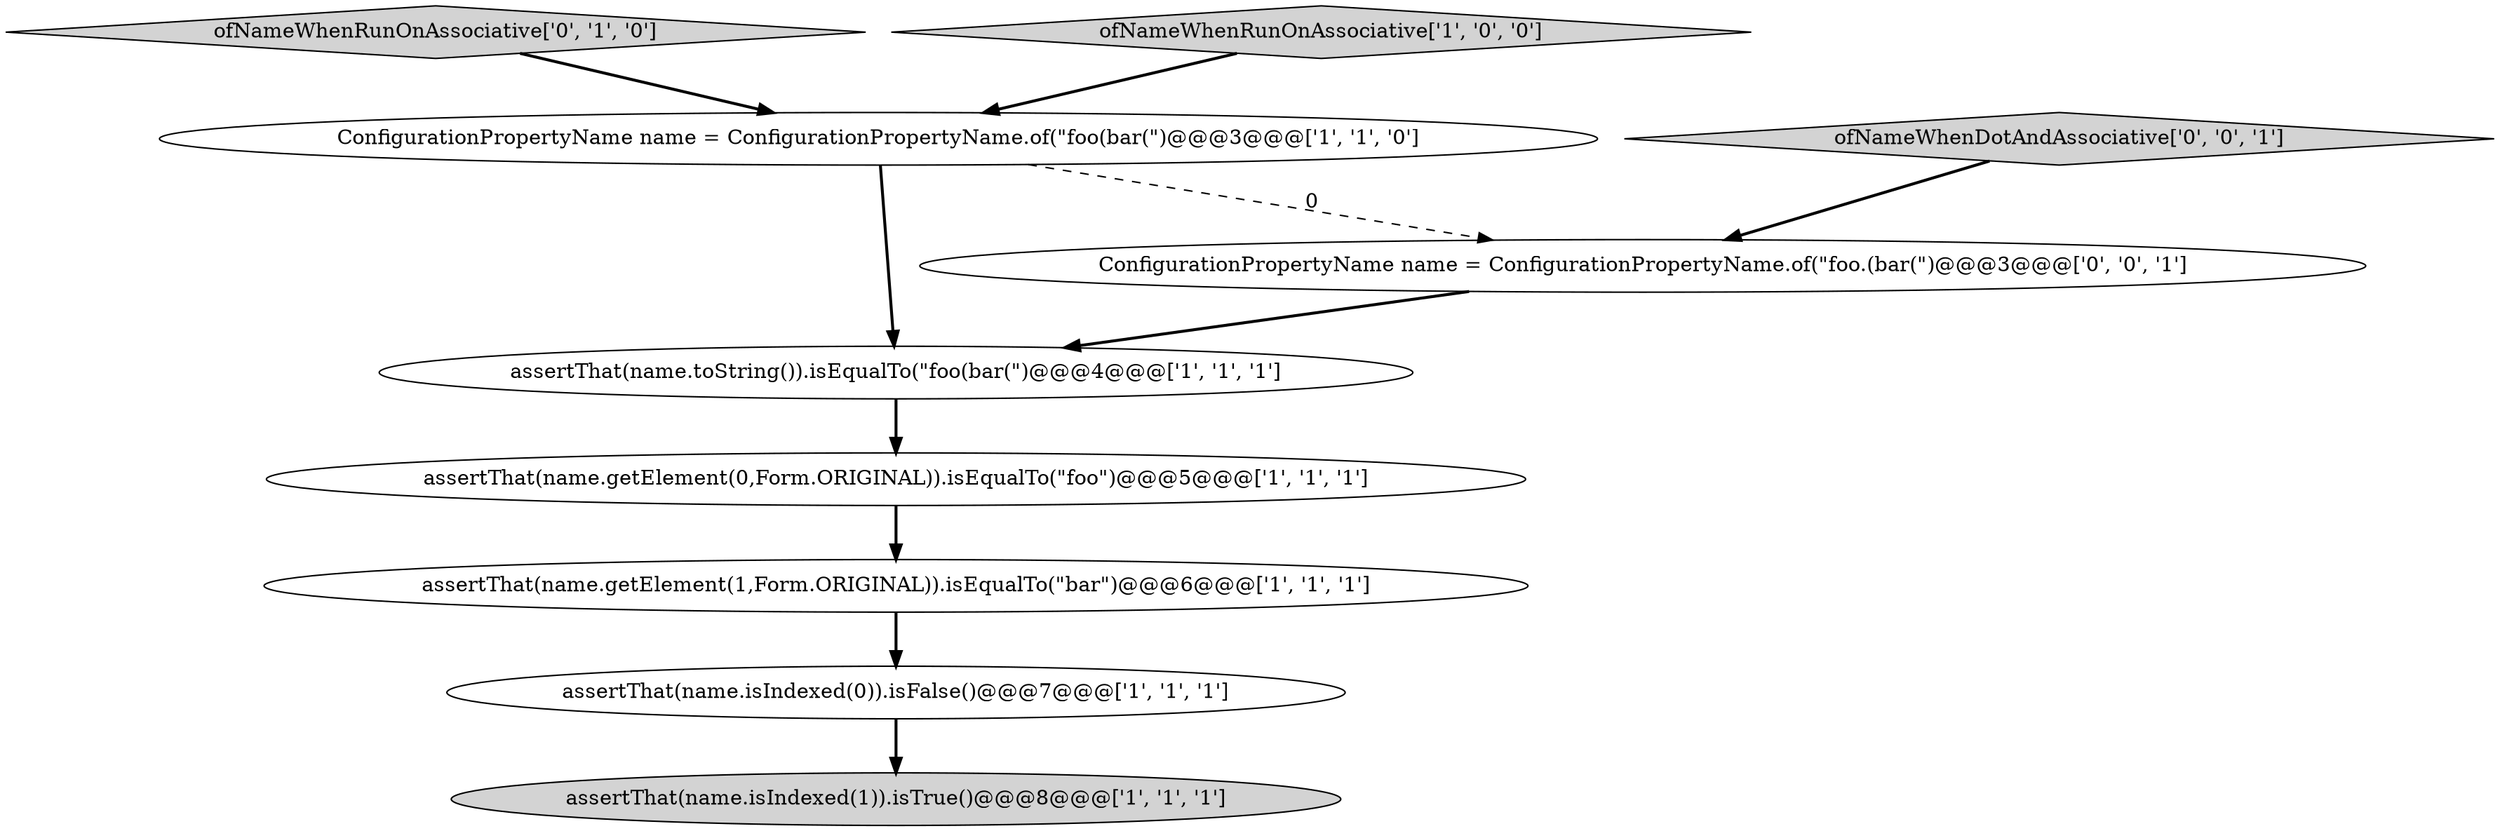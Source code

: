 digraph {
7 [style = filled, label = "ofNameWhenRunOnAssociative['0', '1', '0']", fillcolor = lightgray, shape = diamond image = "AAA0AAABBB2BBB"];
0 [style = filled, label = "assertThat(name.toString()).isEqualTo(\"foo(bar(\")@@@4@@@['1', '1', '1']", fillcolor = white, shape = ellipse image = "AAA0AAABBB1BBB"];
2 [style = filled, label = "ofNameWhenRunOnAssociative['1', '0', '0']", fillcolor = lightgray, shape = diamond image = "AAA0AAABBB1BBB"];
8 [style = filled, label = "ofNameWhenDotAndAssociative['0', '0', '1']", fillcolor = lightgray, shape = diamond image = "AAA0AAABBB3BBB"];
6 [style = filled, label = "ConfigurationPropertyName name = ConfigurationPropertyName.of(\"foo(bar(\")@@@3@@@['1', '1', '0']", fillcolor = white, shape = ellipse image = "AAA0AAABBB1BBB"];
5 [style = filled, label = "assertThat(name.isIndexed(0)).isFalse()@@@7@@@['1', '1', '1']", fillcolor = white, shape = ellipse image = "AAA0AAABBB1BBB"];
9 [style = filled, label = "ConfigurationPropertyName name = ConfigurationPropertyName.of(\"foo.(bar(\")@@@3@@@['0', '0', '1']", fillcolor = white, shape = ellipse image = "AAA0AAABBB3BBB"];
3 [style = filled, label = "assertThat(name.getElement(0,Form.ORIGINAL)).isEqualTo(\"foo\")@@@5@@@['1', '1', '1']", fillcolor = white, shape = ellipse image = "AAA0AAABBB1BBB"];
1 [style = filled, label = "assertThat(name.getElement(1,Form.ORIGINAL)).isEqualTo(\"bar\")@@@6@@@['1', '1', '1']", fillcolor = white, shape = ellipse image = "AAA0AAABBB1BBB"];
4 [style = filled, label = "assertThat(name.isIndexed(1)).isTrue()@@@8@@@['1', '1', '1']", fillcolor = lightgray, shape = ellipse image = "AAA0AAABBB1BBB"];
1->5 [style = bold, label=""];
0->3 [style = bold, label=""];
6->0 [style = bold, label=""];
9->0 [style = bold, label=""];
6->9 [style = dashed, label="0"];
3->1 [style = bold, label=""];
2->6 [style = bold, label=""];
5->4 [style = bold, label=""];
7->6 [style = bold, label=""];
8->9 [style = bold, label=""];
}
